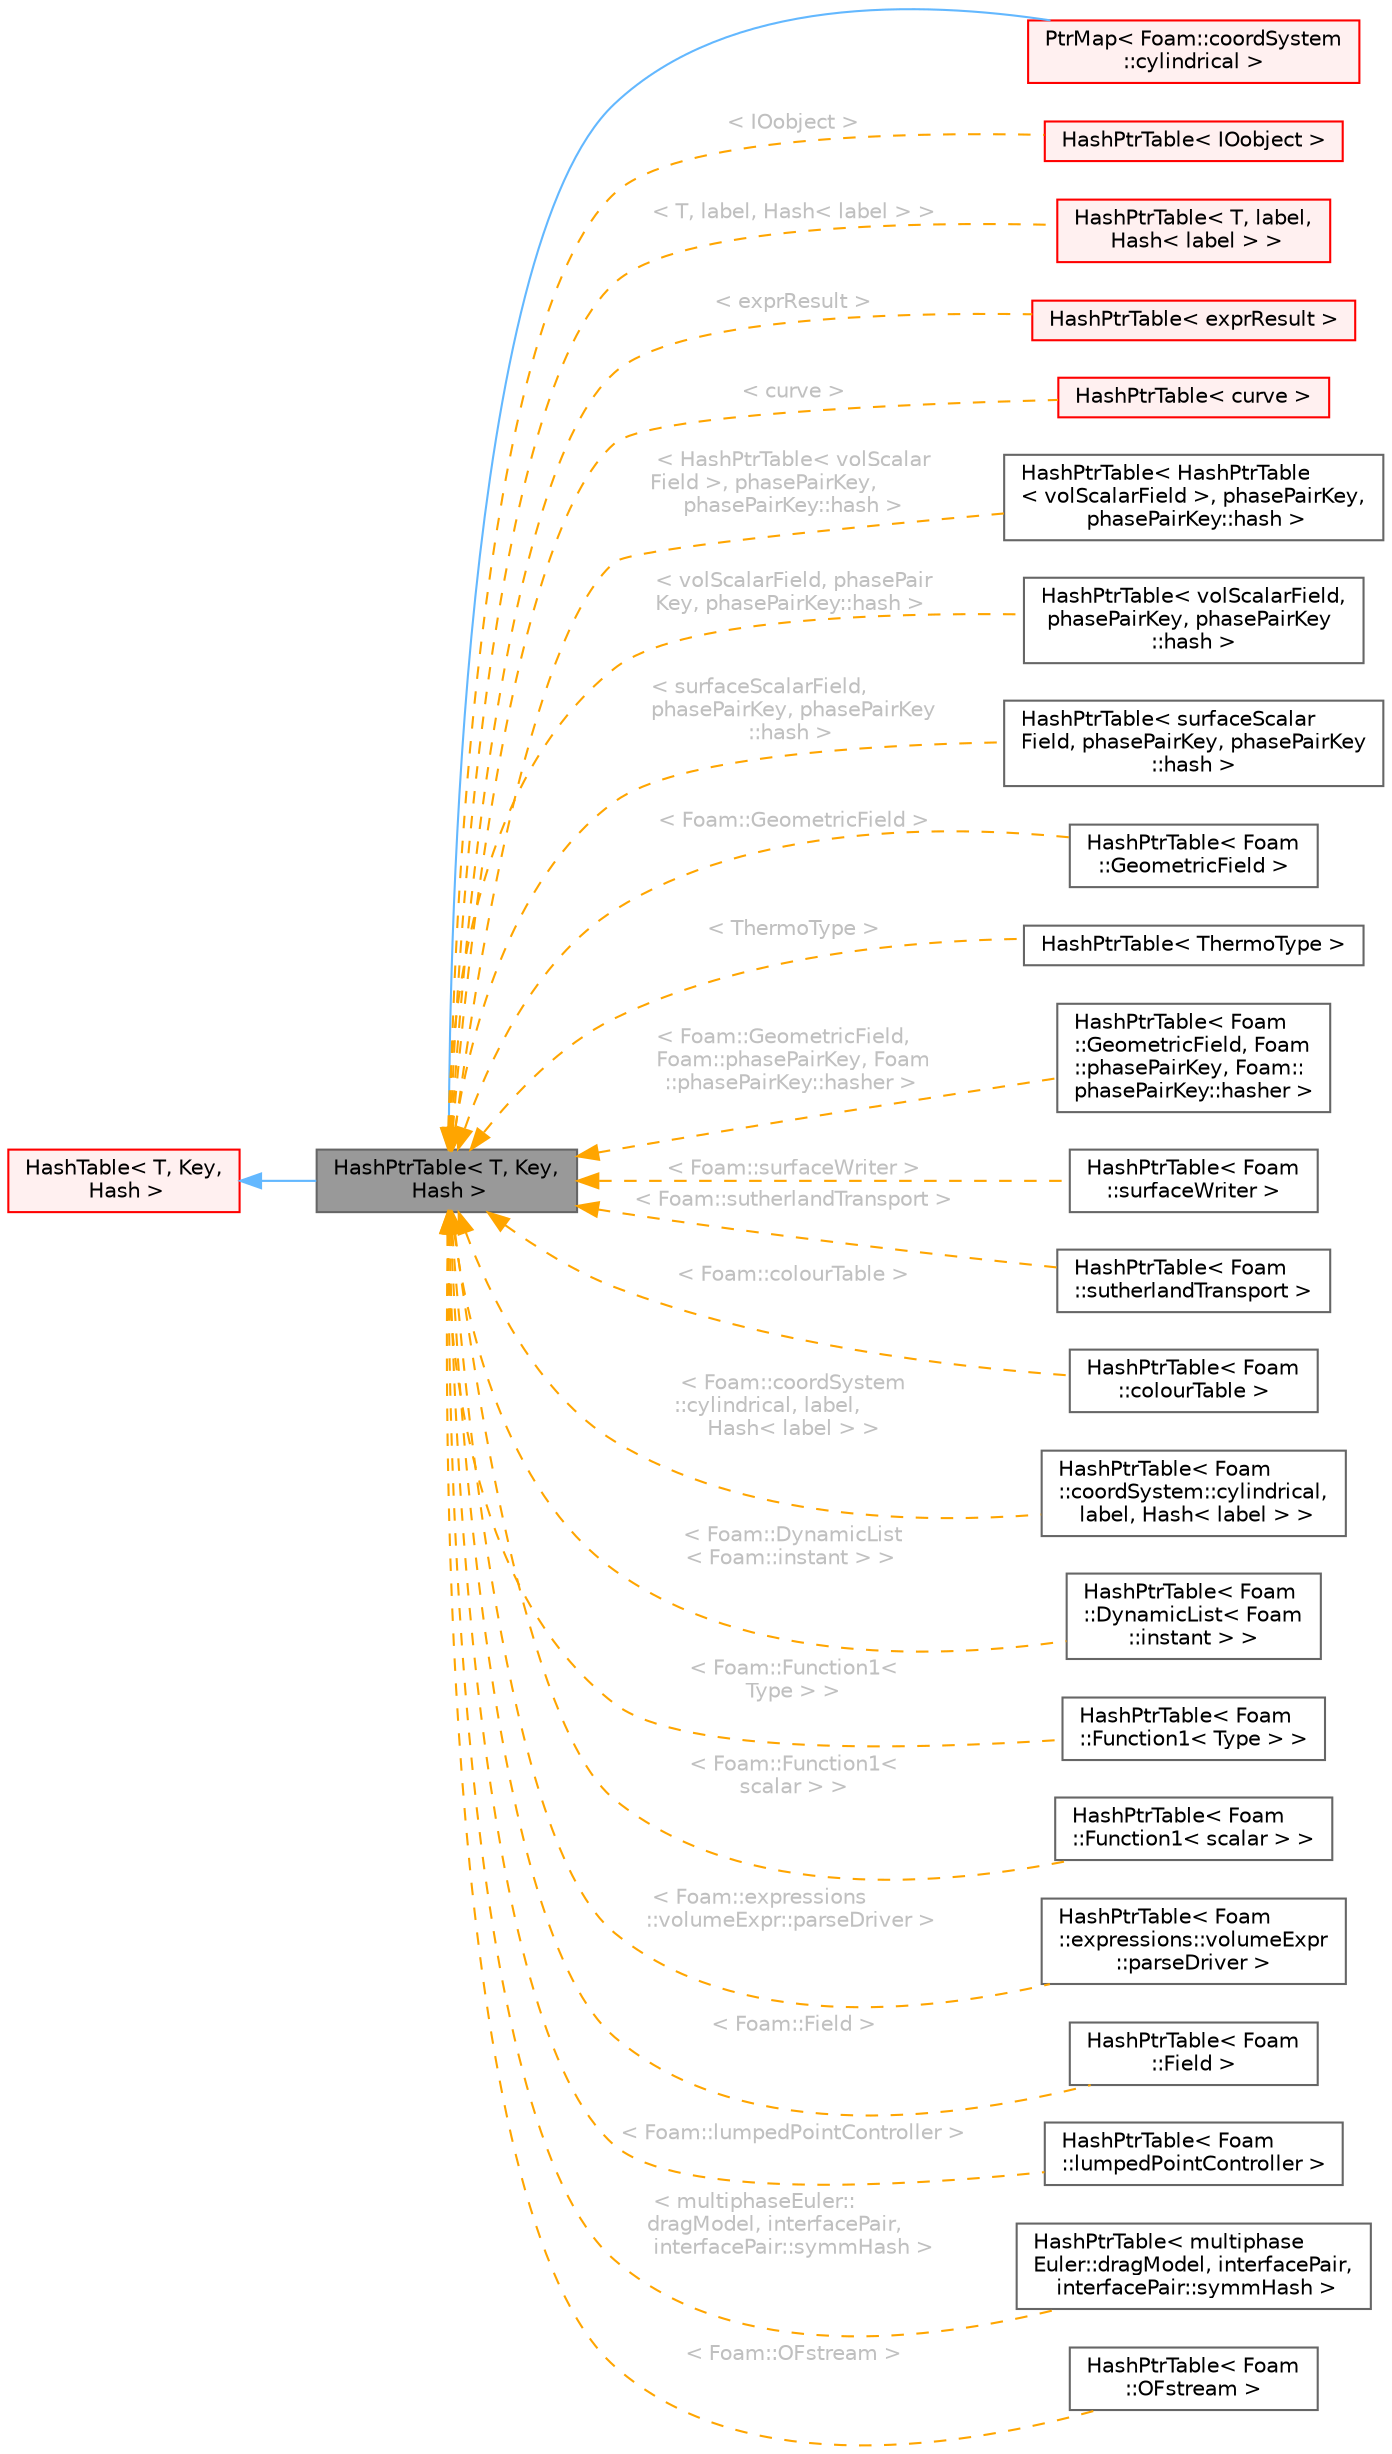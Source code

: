 digraph "HashPtrTable&lt; T, Key, Hash &gt;"
{
 // LATEX_PDF_SIZE
  bgcolor="transparent";
  edge [fontname=Helvetica,fontsize=10,labelfontname=Helvetica,labelfontsize=10];
  node [fontname=Helvetica,fontsize=10,shape=box,height=0.2,width=0.4];
  rankdir="LR";
  Node1 [id="Node000001",label="HashPtrTable\< T, Key,\l Hash \>",height=0.2,width=0.4,color="gray40", fillcolor="grey60", style="filled", fontcolor="black",tooltip="A HashTable of pointers to objects of type <T>, with deallocation management of the pointers."];
  Node2 -> Node1 [id="edge1_Node000001_Node000002",dir="back",color="steelblue1",style="solid",tooltip=" "];
  Node2 [id="Node000002",label="HashTable\< T, Key,\l Hash \>",height=0.2,width=0.4,color="red", fillcolor="#FFF0F0", style="filled",URL="$classFoam_1_1HashTable.html",tooltip="A HashTable similar to std::unordered_map."];
  Node1 -> Node4 [id="edge2_Node000001_Node000004",dir="back",color="steelblue1",style="solid",tooltip=" "];
  Node4 [id="Node000004",label="PtrMap\< Foam::coordSystem\l::cylindrical \>",height=0.2,width=0.4,color="red", fillcolor="#FFF0F0", style="filled",URL="$classFoam_1_1PtrMap.html",tooltip=" "];
  Node1 -> Node5 [id="edge3_Node000001_Node000005",dir="back",color="orange",style="dashed",tooltip=" ",label=" \< IOobject \>",fontcolor="grey" ];
  Node5 [id="Node000005",label="HashPtrTable\< IOobject \>",height=0.2,width=0.4,color="red", fillcolor="#FFF0F0", style="filled",URL="$classFoam_1_1HashPtrTable.html",tooltip=" "];
  Node1 -> Node7 [id="edge4_Node000001_Node000007",dir="back",color="orange",style="dashed",tooltip=" ",label=" \< T, label, Hash\< label \> \>",fontcolor="grey" ];
  Node7 [id="Node000007",label="HashPtrTable\< T, label,\l Hash\< label \> \>",height=0.2,width=0.4,color="red", fillcolor="#FFF0F0", style="filled",URL="$classFoam_1_1HashPtrTable.html",tooltip=" "];
  Node1 -> Node9 [id="edge5_Node000001_Node000009",dir="back",color="orange",style="dashed",tooltip=" ",label=" \< exprResult \>",fontcolor="grey" ];
  Node9 [id="Node000009",label="HashPtrTable\< exprResult \>",height=0.2,width=0.4,color="red", fillcolor="#FFF0F0", style="filled",URL="$classFoam_1_1HashPtrTable.html",tooltip=" "];
  Node1 -> Node11 [id="edge6_Node000001_Node000011",dir="back",color="orange",style="dashed",tooltip=" ",label=" \< curve \>",fontcolor="grey" ];
  Node11 [id="Node000011",label="HashPtrTable\< curve \>",height=0.2,width=0.4,color="red", fillcolor="#FFF0F0", style="filled",URL="$classFoam_1_1HashPtrTable.html",tooltip=" "];
  Node1 -> Node13 [id="edge7_Node000001_Node000013",dir="back",color="orange",style="dashed",tooltip=" ",label=" \< HashPtrTable\< volScalar\lField \>, phasePairKey,\l phasePairKey::hash \>",fontcolor="grey" ];
  Node13 [id="Node000013",label="HashPtrTable\< HashPtrTable\l\< volScalarField \>, phasePairKey,\l phasePairKey::hash \>",height=0.2,width=0.4,color="gray40", fillcolor="white", style="filled",URL="$classFoam_1_1HashPtrTable.html",tooltip=" "];
  Node1 -> Node14 [id="edge8_Node000001_Node000014",dir="back",color="orange",style="dashed",tooltip=" ",label=" \< volScalarField, phasePair\lKey, phasePairKey::hash \>",fontcolor="grey" ];
  Node14 [id="Node000014",label="HashPtrTable\< volScalarField,\l phasePairKey, phasePairKey\l::hash \>",height=0.2,width=0.4,color="gray40", fillcolor="white", style="filled",URL="$classFoam_1_1HashPtrTable.html",tooltip=" "];
  Node1 -> Node15 [id="edge9_Node000001_Node000015",dir="back",color="orange",style="dashed",tooltip=" ",label=" \< surfaceScalarField,\l phasePairKey, phasePairKey\l::hash \>",fontcolor="grey" ];
  Node15 [id="Node000015",label="HashPtrTable\< surfaceScalar\lField, phasePairKey, phasePairKey\l::hash \>",height=0.2,width=0.4,color="gray40", fillcolor="white", style="filled",URL="$classFoam_1_1HashPtrTable.html",tooltip=" "];
  Node1 -> Node16 [id="edge10_Node000001_Node000016",dir="back",color="orange",style="dashed",tooltip=" ",label=" \< Foam::GeometricField \>",fontcolor="grey" ];
  Node16 [id="Node000016",label="HashPtrTable\< Foam\l::GeometricField \>",height=0.2,width=0.4,color="gray40", fillcolor="white", style="filled",URL="$classFoam_1_1HashPtrTable.html",tooltip=" "];
  Node1 -> Node17 [id="edge11_Node000001_Node000017",dir="back",color="orange",style="dashed",tooltip=" ",label=" \< ThermoType \>",fontcolor="grey" ];
  Node17 [id="Node000017",label="HashPtrTable\< ThermoType \>",height=0.2,width=0.4,color="gray40", fillcolor="white", style="filled",URL="$classFoam_1_1HashPtrTable.html",tooltip=" "];
  Node1 -> Node18 [id="edge12_Node000001_Node000018",dir="back",color="orange",style="dashed",tooltip=" ",label=" \< Foam::GeometricField,\l Foam::phasePairKey, Foam\l::phasePairKey::hasher \>",fontcolor="grey" ];
  Node18 [id="Node000018",label="HashPtrTable\< Foam\l::GeometricField, Foam\l::phasePairKey, Foam::\lphasePairKey::hasher \>",height=0.2,width=0.4,color="gray40", fillcolor="white", style="filled",URL="$classFoam_1_1HashPtrTable.html",tooltip=" "];
  Node1 -> Node19 [id="edge13_Node000001_Node000019",dir="back",color="orange",style="dashed",tooltip=" ",label=" \< Foam::surfaceWriter \>",fontcolor="grey" ];
  Node19 [id="Node000019",label="HashPtrTable\< Foam\l::surfaceWriter \>",height=0.2,width=0.4,color="gray40", fillcolor="white", style="filled",URL="$classFoam_1_1HashPtrTable.html",tooltip=" "];
  Node1 -> Node20 [id="edge14_Node000001_Node000020",dir="back",color="orange",style="dashed",tooltip=" ",label=" \< Foam::sutherlandTransport \>",fontcolor="grey" ];
  Node20 [id="Node000020",label="HashPtrTable\< Foam\l::sutherlandTransport \>",height=0.2,width=0.4,color="gray40", fillcolor="white", style="filled",URL="$classFoam_1_1HashPtrTable.html",tooltip=" "];
  Node1 -> Node21 [id="edge15_Node000001_Node000021",dir="back",color="orange",style="dashed",tooltip=" ",label=" \< Foam::colourTable \>",fontcolor="grey" ];
  Node21 [id="Node000021",label="HashPtrTable\< Foam\l::colourTable \>",height=0.2,width=0.4,color="gray40", fillcolor="white", style="filled",URL="$classFoam_1_1HashPtrTable.html",tooltip=" "];
  Node1 -> Node22 [id="edge16_Node000001_Node000022",dir="back",color="orange",style="dashed",tooltip=" ",label=" \< Foam::coordSystem\l::cylindrical, label,\l Hash\< label \> \>",fontcolor="grey" ];
  Node22 [id="Node000022",label="HashPtrTable\< Foam\l::coordSystem::cylindrical,\l label, Hash\< label \> \>",height=0.2,width=0.4,color="gray40", fillcolor="white", style="filled",URL="$classFoam_1_1HashPtrTable.html",tooltip=" "];
  Node1 -> Node23 [id="edge17_Node000001_Node000023",dir="back",color="orange",style="dashed",tooltip=" ",label=" \< Foam::DynamicList\l\< Foam::instant \> \>",fontcolor="grey" ];
  Node23 [id="Node000023",label="HashPtrTable\< Foam\l::DynamicList\< Foam\l::instant \> \>",height=0.2,width=0.4,color="gray40", fillcolor="white", style="filled",URL="$classFoam_1_1HashPtrTable.html",tooltip=" "];
  Node1 -> Node24 [id="edge18_Node000001_Node000024",dir="back",color="orange",style="dashed",tooltip=" ",label=" \< Foam::Function1\<\l Type \> \>",fontcolor="grey" ];
  Node24 [id="Node000024",label="HashPtrTable\< Foam\l::Function1\< Type \> \>",height=0.2,width=0.4,color="gray40", fillcolor="white", style="filled",URL="$classFoam_1_1HashPtrTable.html",tooltip=" "];
  Node1 -> Node25 [id="edge19_Node000001_Node000025",dir="back",color="orange",style="dashed",tooltip=" ",label=" \< Foam::Function1\<\l scalar \> \>",fontcolor="grey" ];
  Node25 [id="Node000025",label="HashPtrTable\< Foam\l::Function1\< scalar \> \>",height=0.2,width=0.4,color="gray40", fillcolor="white", style="filled",URL="$classFoam_1_1HashPtrTable.html",tooltip=" "];
  Node1 -> Node26 [id="edge20_Node000001_Node000026",dir="back",color="orange",style="dashed",tooltip=" ",label=" \< Foam::expressions\l::volumeExpr::parseDriver \>",fontcolor="grey" ];
  Node26 [id="Node000026",label="HashPtrTable\< Foam\l::expressions::volumeExpr\l::parseDriver \>",height=0.2,width=0.4,color="gray40", fillcolor="white", style="filled",URL="$classFoam_1_1HashPtrTable.html",tooltip=" "];
  Node1 -> Node27 [id="edge21_Node000001_Node000027",dir="back",color="orange",style="dashed",tooltip=" ",label=" \< Foam::Field \>",fontcolor="grey" ];
  Node27 [id="Node000027",label="HashPtrTable\< Foam\l::Field \>",height=0.2,width=0.4,color="gray40", fillcolor="white", style="filled",URL="$classFoam_1_1HashPtrTable.html",tooltip=" "];
  Node1 -> Node28 [id="edge22_Node000001_Node000028",dir="back",color="orange",style="dashed",tooltip=" ",label=" \< Foam::lumpedPointController \>",fontcolor="grey" ];
  Node28 [id="Node000028",label="HashPtrTable\< Foam\l::lumpedPointController \>",height=0.2,width=0.4,color="gray40", fillcolor="white", style="filled",URL="$classFoam_1_1HashPtrTable.html",tooltip=" "];
  Node1 -> Node29 [id="edge23_Node000001_Node000029",dir="back",color="orange",style="dashed",tooltip=" ",label=" \< multiphaseEuler::\ldragModel, interfacePair,\l interfacePair::symmHash \>",fontcolor="grey" ];
  Node29 [id="Node000029",label="HashPtrTable\< multiphase\lEuler::dragModel, interfacePair,\l interfacePair::symmHash \>",height=0.2,width=0.4,color="gray40", fillcolor="white", style="filled",URL="$classFoam_1_1HashPtrTable.html",tooltip=" "];
  Node1 -> Node30 [id="edge24_Node000001_Node000030",dir="back",color="orange",style="dashed",tooltip=" ",label=" \< Foam::OFstream \>",fontcolor="grey" ];
  Node30 [id="Node000030",label="HashPtrTable\< Foam\l::OFstream \>",height=0.2,width=0.4,color="gray40", fillcolor="white", style="filled",URL="$classFoam_1_1HashPtrTable.html",tooltip=" "];
}
